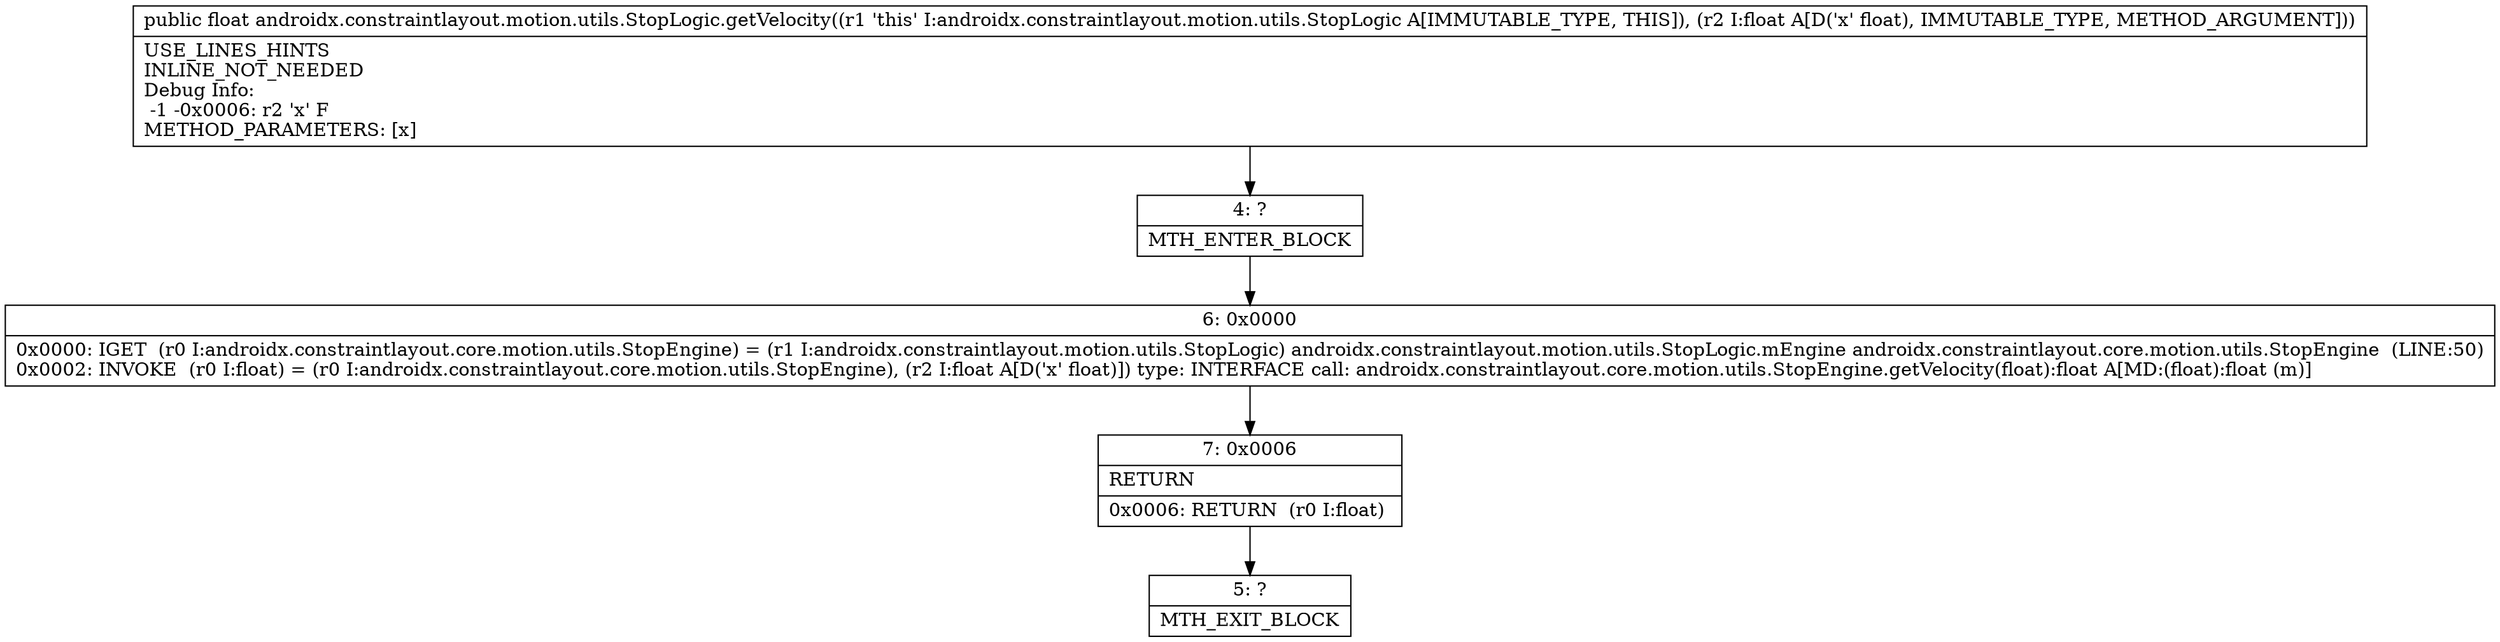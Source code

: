 digraph "CFG forandroidx.constraintlayout.motion.utils.StopLogic.getVelocity(F)F" {
Node_4 [shape=record,label="{4\:\ ?|MTH_ENTER_BLOCK\l}"];
Node_6 [shape=record,label="{6\:\ 0x0000|0x0000: IGET  (r0 I:androidx.constraintlayout.core.motion.utils.StopEngine) = (r1 I:androidx.constraintlayout.motion.utils.StopLogic) androidx.constraintlayout.motion.utils.StopLogic.mEngine androidx.constraintlayout.core.motion.utils.StopEngine  (LINE:50)\l0x0002: INVOKE  (r0 I:float) = (r0 I:androidx.constraintlayout.core.motion.utils.StopEngine), (r2 I:float A[D('x' float)]) type: INTERFACE call: androidx.constraintlayout.core.motion.utils.StopEngine.getVelocity(float):float A[MD:(float):float (m)]\l}"];
Node_7 [shape=record,label="{7\:\ 0x0006|RETURN\l|0x0006: RETURN  (r0 I:float) \l}"];
Node_5 [shape=record,label="{5\:\ ?|MTH_EXIT_BLOCK\l}"];
MethodNode[shape=record,label="{public float androidx.constraintlayout.motion.utils.StopLogic.getVelocity((r1 'this' I:androidx.constraintlayout.motion.utils.StopLogic A[IMMUTABLE_TYPE, THIS]), (r2 I:float A[D('x' float), IMMUTABLE_TYPE, METHOD_ARGUMENT]))  | USE_LINES_HINTS\lINLINE_NOT_NEEDED\lDebug Info:\l  \-1 \-0x0006: r2 'x' F\lMETHOD_PARAMETERS: [x]\l}"];
MethodNode -> Node_4;Node_4 -> Node_6;
Node_6 -> Node_7;
Node_7 -> Node_5;
}

